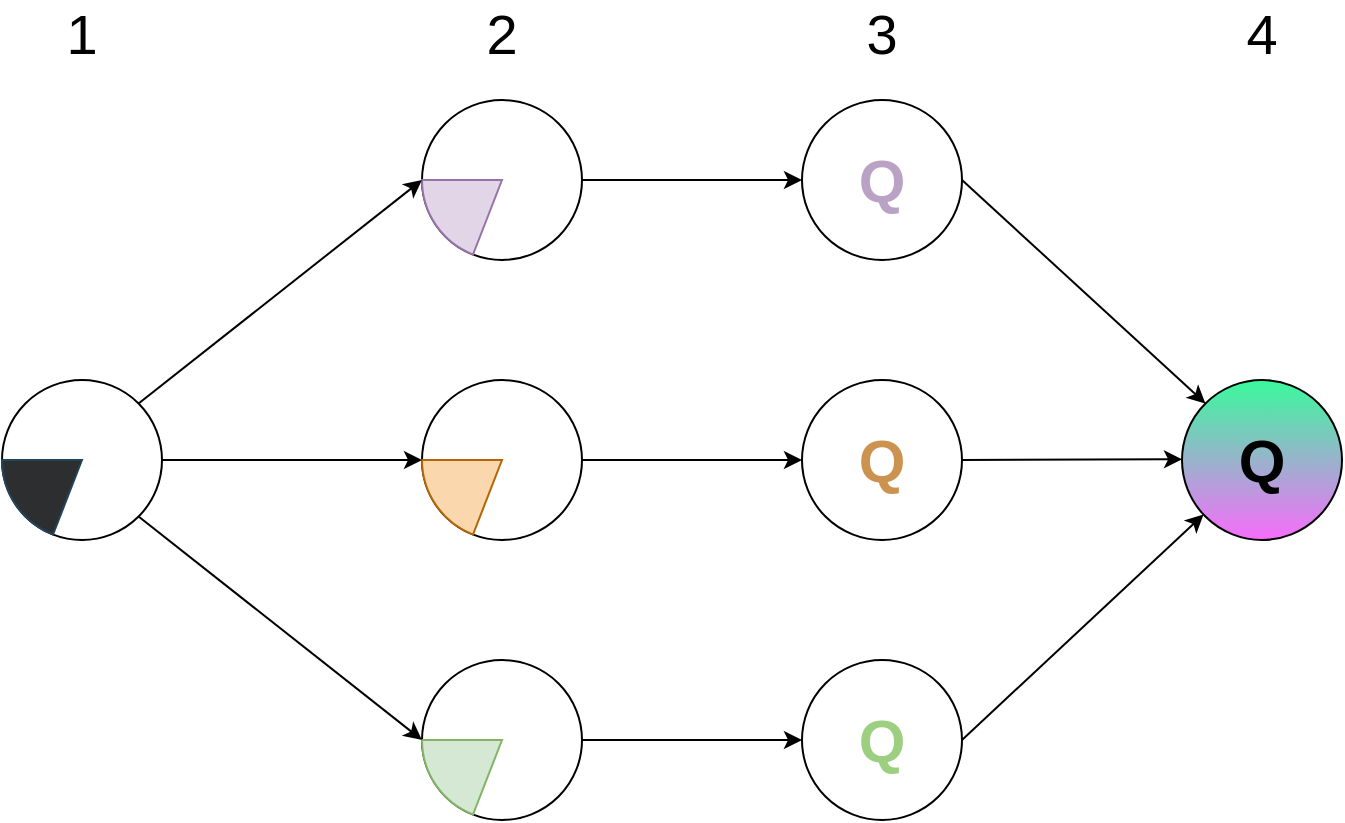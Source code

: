 <mxfile scale="1" border="0" disableSvgWarning="true">
    <diagram id="0gvh2OAsj7FihdWG6O1i" name="Page-1">
        <mxGraphModel dx="1934" dy="1426" grid="1" gridSize="10" guides="1" tooltips="1" connect="1" arrows="1" fold="1" page="1" pageScale="1" pageWidth="1169" pageHeight="827" math="0" shadow="0">
            <root>
                <mxCell id="0"/>
                <mxCell id="1" parent="0"/>
                <mxCell id="27" value="" style="group" parent="1" vertex="1" connectable="0">
                    <mxGeometry x="270" y="320" width="80" height="80" as="geometry"/>
                </mxCell>
                <mxCell id="2" value="" style="ellipse;whiteSpace=wrap;html=1;aspect=fixed;" parent="27" vertex="1">
                    <mxGeometry width="80" height="80" as="geometry"/>
                </mxCell>
                <mxCell id="26" value="" style="verticalLabelPosition=bottom;verticalAlign=top;html=1;shape=mxgraph.basic.pie;startAngle=0.559;endAngle=0.75;fillColor=#2d2e2f;strokeColor=#23445d;fillStyle=auto;gradientColor=none;" parent="27" vertex="1">
                    <mxGeometry width="80" height="80" as="geometry"/>
                </mxCell>
                <mxCell id="55" value="" style="group" parent="1" vertex="1" connectable="0">
                    <mxGeometry x="480" y="180" width="80" height="360" as="geometry"/>
                </mxCell>
                <mxCell id="46" value="" style="group" parent="55" vertex="1" connectable="0">
                    <mxGeometry y="140" width="80" height="80" as="geometry"/>
                </mxCell>
                <mxCell id="47" value="" style="ellipse;whiteSpace=wrap;html=1;aspect=fixed;" parent="46" vertex="1">
                    <mxGeometry width="80" height="80" as="geometry"/>
                </mxCell>
                <mxCell id="48" value="" style="verticalLabelPosition=bottom;verticalAlign=top;html=1;shape=mxgraph.basic.pie;startAngle=0.559;endAngle=0.75;fillColor=#fad7ac;strokeColor=#b46504;fillStyle=auto;" parent="46" vertex="1">
                    <mxGeometry width="80" height="80" as="geometry"/>
                </mxCell>
                <mxCell id="49" value="" style="group" parent="55" vertex="1" connectable="0">
                    <mxGeometry width="80" height="80" as="geometry"/>
                </mxCell>
                <mxCell id="50" value="" style="ellipse;whiteSpace=wrap;html=1;aspect=fixed;" parent="49" vertex="1">
                    <mxGeometry width="80" height="80" as="geometry"/>
                </mxCell>
                <mxCell id="51" value="" style="verticalLabelPosition=bottom;verticalAlign=top;html=1;shape=mxgraph.basic.pie;startAngle=0.559;endAngle=0.75;fillColor=#e1d5e7;strokeColor=#9673a6;fillStyle=auto;" parent="49" vertex="1">
                    <mxGeometry width="80" height="80" as="geometry"/>
                </mxCell>
                <mxCell id="52" value="" style="group" parent="55" vertex="1" connectable="0">
                    <mxGeometry y="280" width="80" height="80" as="geometry"/>
                </mxCell>
                <mxCell id="53" value="" style="ellipse;whiteSpace=wrap;html=1;aspect=fixed;" parent="52" vertex="1">
                    <mxGeometry width="80" height="80" as="geometry"/>
                </mxCell>
                <mxCell id="54" value="" style="verticalLabelPosition=bottom;verticalAlign=top;html=1;shape=mxgraph.basic.pie;startAngle=0.559;endAngle=0.75;fillColor=#d5e8d4;strokeColor=#82b366;fillStyle=auto;" parent="52" vertex="1">
                    <mxGeometry width="80" height="80" as="geometry"/>
                </mxCell>
                <mxCell id="59" style="edgeStyle=none;html=1;exitX=1;exitY=0;exitDx=0;exitDy=0;entryX=0;entryY=0.5;entryDx=0;entryDy=0;" parent="1" source="2" target="50" edge="1">
                    <mxGeometry relative="1" as="geometry"/>
                </mxCell>
                <mxCell id="60" style="edgeStyle=none;html=1;exitX=1;exitY=0.5;exitDx=0;exitDy=0;entryX=0;entryY=0.5;entryDx=0;entryDy=0;" parent="1" source="2" target="47" edge="1">
                    <mxGeometry relative="1" as="geometry"/>
                </mxCell>
                <mxCell id="61" style="edgeStyle=none;html=1;exitX=1;exitY=1;exitDx=0;exitDy=0;entryX=0;entryY=0.5;entryDx=0;entryDy=0;" parent="1" source="2" target="53" edge="1">
                    <mxGeometry relative="1" as="geometry"/>
                </mxCell>
                <mxCell id="62" value="" style="group" parent="1" vertex="1" connectable="0">
                    <mxGeometry x="670" y="180" width="80" height="360" as="geometry"/>
                </mxCell>
                <mxCell id="63" value="" style="group;fontStyle=1" parent="62" vertex="1" connectable="0">
                    <mxGeometry y="140" width="80" height="80" as="geometry"/>
                </mxCell>
                <mxCell id="64" value="&lt;span style=&quot;font-size: 30px;&quot;&gt;&lt;font color=&quot;#cb934f&quot;&gt;&lt;b&gt;Q&lt;/b&gt;&lt;/font&gt;&lt;/span&gt;" style="ellipse;whiteSpace=wrap;html=1;aspect=fixed;" parent="63" vertex="1">
                    <mxGeometry width="80" height="80" as="geometry"/>
                </mxCell>
                <mxCell id="66" value="" style="group;fontSize=20;fontStyle=1" parent="62" vertex="1" connectable="0">
                    <mxGeometry width="80" height="80" as="geometry"/>
                </mxCell>
                <mxCell id="67" value="&lt;font color=&quot;#baa2c5&quot; style=&quot;font-size: 30px;&quot;&gt;&lt;b&gt;Q&lt;/b&gt;&lt;/font&gt;" style="ellipse;whiteSpace=wrap;html=1;aspect=fixed;" parent="66" vertex="1">
                    <mxGeometry width="80" height="80" as="geometry"/>
                </mxCell>
                <mxCell id="69" value="" style="group;fontStyle=1" parent="62" vertex="1" connectable="0">
                    <mxGeometry y="280" width="80" height="80" as="geometry"/>
                </mxCell>
                <mxCell id="70" value="&lt;span style=&quot;font-size: 30px;&quot;&gt;&lt;font color=&quot;#9cd080&quot;&gt;&lt;b&gt;Q&lt;/b&gt;&lt;/font&gt;&lt;/span&gt;" style="ellipse;whiteSpace=wrap;html=1;aspect=fixed;" parent="69" vertex="1">
                    <mxGeometry width="80" height="80" as="geometry"/>
                </mxCell>
                <mxCell id="73" style="edgeStyle=none;html=1;exitX=1;exitY=0.5;exitDx=0;exitDy=0;entryX=0;entryY=0.5;entryDx=0;entryDy=0;" parent="1" source="50" target="67" edge="1">
                    <mxGeometry relative="1" as="geometry"/>
                </mxCell>
                <mxCell id="74" style="edgeStyle=none;html=1;exitX=1;exitY=0.5;exitDx=0;exitDy=0;entryX=0;entryY=0.5;entryDx=0;entryDy=0;" parent="1" source="47" target="64" edge="1">
                    <mxGeometry relative="1" as="geometry"/>
                </mxCell>
                <mxCell id="75" style="edgeStyle=none;html=1;exitX=1;exitY=0.5;exitDx=0;exitDy=0;entryX=0;entryY=0.5;entryDx=0;entryDy=0;" parent="1" source="53" target="70" edge="1">
                    <mxGeometry relative="1" as="geometry"/>
                </mxCell>
                <mxCell id="76" value="" style="group;labelBorderColor=default;" parent="1" vertex="1" connectable="0">
                    <mxGeometry x="860" y="320" width="80" height="80" as="geometry"/>
                </mxCell>
                <mxCell id="77" value="&lt;span style=&quot;font-size: 30px;&quot;&gt;Q&lt;/span&gt;" style="ellipse;whiteSpace=wrap;html=1;aspect=fixed;gradientColor=#f76dfb;fillColor=#39fa9c;fontStyle=1" parent="76" vertex="1">
                    <mxGeometry width="80" height="80" as="geometry"/>
                </mxCell>
                <mxCell id="79" style="edgeStyle=none;html=1;exitX=1;exitY=0.5;exitDx=0;exitDy=0;entryX=0;entryY=0;entryDx=0;entryDy=0;" parent="1" source="67" target="77" edge="1">
                    <mxGeometry relative="1" as="geometry"/>
                </mxCell>
                <mxCell id="80" style="edgeStyle=none;html=1;exitX=1;exitY=0.5;exitDx=0;exitDy=0;" parent="1" source="64" edge="1">
                    <mxGeometry relative="1" as="geometry">
                        <mxPoint x="860" y="359.647" as="targetPoint"/>
                    </mxGeometry>
                </mxCell>
                <mxCell id="81" style="edgeStyle=none;html=1;exitX=1;exitY=0.5;exitDx=0;exitDy=0;" parent="1" source="70" target="77" edge="1">
                    <mxGeometry relative="1" as="geometry"/>
                </mxCell>
                <mxCell id="82" value="1" style="text;html=1;strokeColor=none;fillColor=none;align=center;verticalAlign=middle;whiteSpace=wrap;rounded=0;fontSize=28;horizontal=1;perimeterSpacing=0;strokeWidth=1;fontStyle=0" parent="1" vertex="1">
                    <mxGeometry x="290" y="132" width="40" height="30" as="geometry"/>
                </mxCell>
                <mxCell id="83" value="2" style="text;html=1;strokeColor=none;fillColor=none;align=center;verticalAlign=middle;whiteSpace=wrap;rounded=0;fontSize=28;horizontal=1;perimeterSpacing=0;strokeWidth=1;fontStyle=0" parent="1" vertex="1">
                    <mxGeometry x="500" y="132" width="40" height="30" as="geometry"/>
                </mxCell>
                <mxCell id="84" value="3" style="text;html=1;strokeColor=none;fillColor=none;align=center;verticalAlign=middle;whiteSpace=wrap;rounded=0;fontSize=28;horizontal=1;perimeterSpacing=0;strokeWidth=1;fontStyle=0" parent="1" vertex="1">
                    <mxGeometry x="690" y="132" width="40" height="30" as="geometry"/>
                </mxCell>
                <mxCell id="85" value="4" style="text;html=1;strokeColor=none;fillColor=none;align=center;verticalAlign=middle;whiteSpace=wrap;rounded=0;fontSize=28;horizontal=1;perimeterSpacing=0;strokeWidth=1;fontStyle=0" parent="1" vertex="1">
                    <mxGeometry x="880" y="132" width="40" height="30" as="geometry"/>
                </mxCell>
            </root>
        </mxGraphModel>
    </diagram>
    <diagram name="Copy of Page-1" id="CojiblrB5VXtSkPqgOhi">
        <mxGraphModel dx="1257" dy="927" grid="1" gridSize="10" guides="1" tooltips="1" connect="1" arrows="1" fold="1" page="1" pageScale="1" pageWidth="1169" pageHeight="827" math="0" shadow="0">
            <root>
                <mxCell id="CPfy6XFEmHu2QJ5gt0Va-0"/>
                <mxCell id="CPfy6XFEmHu2QJ5gt0Va-1" parent="CPfy6XFEmHu2QJ5gt0Va-0"/>
                <mxCell id="CPfy6XFEmHu2QJ5gt0Va-2" value="" style="group" vertex="1" connectable="0" parent="CPfy6XFEmHu2QJ5gt0Va-1">
                    <mxGeometry x="270" y="320" width="80" height="80" as="geometry"/>
                </mxCell>
                <mxCell id="CPfy6XFEmHu2QJ5gt0Va-3" value="" style="ellipse;whiteSpace=wrap;html=1;aspect=fixed;" vertex="1" parent="CPfy6XFEmHu2QJ5gt0Va-2">
                    <mxGeometry width="80" height="80" as="geometry"/>
                </mxCell>
                <mxCell id="CPfy6XFEmHu2QJ5gt0Va-4" value="" style="verticalLabelPosition=bottom;verticalAlign=top;html=1;shape=mxgraph.basic.pie;startAngle=0.559;endAngle=0.75;fillColor=#2d2e2f;strokeColor=#23445d;fillStyle=auto;gradientColor=none;" vertex="1" parent="CPfy6XFEmHu2QJ5gt0Va-2">
                    <mxGeometry width="80" height="80" as="geometry"/>
                </mxCell>
                <mxCell id="CPfy6XFEmHu2QJ5gt0Va-5" value="" style="group" vertex="1" connectable="0" parent="CPfy6XFEmHu2QJ5gt0Va-1">
                    <mxGeometry x="480" y="180" width="80" height="360" as="geometry"/>
                </mxCell>
                <mxCell id="CPfy6XFEmHu2QJ5gt0Va-6" value="" style="group" vertex="1" connectable="0" parent="CPfy6XFEmHu2QJ5gt0Va-5">
                    <mxGeometry y="140" width="80" height="80" as="geometry"/>
                </mxCell>
                <mxCell id="CPfy6XFEmHu2QJ5gt0Va-7" value="" style="ellipse;whiteSpace=wrap;html=1;aspect=fixed;" vertex="1" parent="CPfy6XFEmHu2QJ5gt0Va-6">
                    <mxGeometry width="80" height="80" as="geometry"/>
                </mxCell>
                <mxCell id="CPfy6XFEmHu2QJ5gt0Va-8" value="" style="verticalLabelPosition=bottom;verticalAlign=top;html=1;shape=mxgraph.basic.pie;startAngle=0.559;endAngle=0.75;fillColor=#fad7ac;strokeColor=#b46504;fillStyle=auto;" vertex="1" parent="CPfy6XFEmHu2QJ5gt0Va-6">
                    <mxGeometry width="80" height="80" as="geometry"/>
                </mxCell>
                <mxCell id="CPfy6XFEmHu2QJ5gt0Va-9" value="" style="group" vertex="1" connectable="0" parent="CPfy6XFEmHu2QJ5gt0Va-5">
                    <mxGeometry width="80" height="80" as="geometry"/>
                </mxCell>
                <mxCell id="CPfy6XFEmHu2QJ5gt0Va-10" value="" style="ellipse;whiteSpace=wrap;html=1;aspect=fixed;" vertex="1" parent="CPfy6XFEmHu2QJ5gt0Va-9">
                    <mxGeometry width="80" height="80" as="geometry"/>
                </mxCell>
                <mxCell id="CPfy6XFEmHu2QJ5gt0Va-11" value="" style="verticalLabelPosition=bottom;verticalAlign=top;html=1;shape=mxgraph.basic.pie;startAngle=0.559;endAngle=0.75;fillColor=#e1d5e7;strokeColor=#9673a6;fillStyle=auto;" vertex="1" parent="CPfy6XFEmHu2QJ5gt0Va-9">
                    <mxGeometry width="80" height="80" as="geometry"/>
                </mxCell>
                <mxCell id="CPfy6XFEmHu2QJ5gt0Va-12" value="" style="group" vertex="1" connectable="0" parent="CPfy6XFEmHu2QJ5gt0Va-5">
                    <mxGeometry y="280" width="80" height="80" as="geometry"/>
                </mxCell>
                <mxCell id="CPfy6XFEmHu2QJ5gt0Va-13" value="" style="ellipse;whiteSpace=wrap;html=1;aspect=fixed;" vertex="1" parent="CPfy6XFEmHu2QJ5gt0Va-12">
                    <mxGeometry width="80" height="80" as="geometry"/>
                </mxCell>
                <mxCell id="CPfy6XFEmHu2QJ5gt0Va-14" value="" style="verticalLabelPosition=bottom;verticalAlign=top;html=1;shape=mxgraph.basic.pie;startAngle=0.559;endAngle=0.75;fillColor=#d5e8d4;strokeColor=#82b366;fillStyle=auto;" vertex="1" parent="CPfy6XFEmHu2QJ5gt0Va-12">
                    <mxGeometry width="80" height="80" as="geometry"/>
                </mxCell>
                <mxCell id="CPfy6XFEmHu2QJ5gt0Va-15" style="edgeStyle=none;html=1;exitX=1;exitY=0;exitDx=0;exitDy=0;entryX=0;entryY=0.5;entryDx=0;entryDy=0;" edge="1" parent="CPfy6XFEmHu2QJ5gt0Va-1" source="CPfy6XFEmHu2QJ5gt0Va-3" target="CPfy6XFEmHu2QJ5gt0Va-10">
                    <mxGeometry relative="1" as="geometry"/>
                </mxCell>
                <mxCell id="CPfy6XFEmHu2QJ5gt0Va-16" style="edgeStyle=none;html=1;exitX=1;exitY=0.5;exitDx=0;exitDy=0;entryX=0;entryY=0.5;entryDx=0;entryDy=0;" edge="1" parent="CPfy6XFEmHu2QJ5gt0Va-1" source="CPfy6XFEmHu2QJ5gt0Va-3" target="CPfy6XFEmHu2QJ5gt0Va-7">
                    <mxGeometry relative="1" as="geometry"/>
                </mxCell>
                <mxCell id="CPfy6XFEmHu2QJ5gt0Va-17" style="edgeStyle=none;html=1;exitX=1;exitY=1;exitDx=0;exitDy=0;entryX=0;entryY=0.5;entryDx=0;entryDy=0;" edge="1" parent="CPfy6XFEmHu2QJ5gt0Va-1" source="CPfy6XFEmHu2QJ5gt0Va-3" target="CPfy6XFEmHu2QJ5gt0Va-13">
                    <mxGeometry relative="1" as="geometry"/>
                </mxCell>
                <mxCell id="CPfy6XFEmHu2QJ5gt0Va-18" value="" style="group" vertex="1" connectable="0" parent="CPfy6XFEmHu2QJ5gt0Va-1">
                    <mxGeometry x="670" y="180" width="80" height="360" as="geometry"/>
                </mxCell>
                <mxCell id="CPfy6XFEmHu2QJ5gt0Va-19" value="" style="group" vertex="1" connectable="0" parent="CPfy6XFEmHu2QJ5gt0Va-18">
                    <mxGeometry y="140" width="80" height="80" as="geometry"/>
                </mxCell>
                <mxCell id="CPfy6XFEmHu2QJ5gt0Va-20" value="" style="ellipse;whiteSpace=wrap;html=1;aspect=fixed;" vertex="1" parent="CPfy6XFEmHu2QJ5gt0Va-19">
                    <mxGeometry width="80" height="80" as="geometry"/>
                </mxCell>
                <mxCell id="CPfy6XFEmHu2QJ5gt0Va-21" value="" style="verticalLabelPosition=bottom;verticalAlign=top;html=1;shape=mxgraph.basic.pie;startAngle=0.559;endAngle=0.75;fillColor=#fad7ac;strokeColor=#b46504;fillStyle=auto;" vertex="1" parent="CPfy6XFEmHu2QJ5gt0Va-19">
                    <mxGeometry width="80" height="80" as="geometry"/>
                </mxCell>
                <mxCell id="CPfy6XFEmHu2QJ5gt0Va-22" value="" style="group" vertex="1" connectable="0" parent="CPfy6XFEmHu2QJ5gt0Va-18">
                    <mxGeometry width="80" height="80" as="geometry"/>
                </mxCell>
                <mxCell id="CPfy6XFEmHu2QJ5gt0Va-23" value="" style="ellipse;whiteSpace=wrap;html=1;aspect=fixed;" vertex="1" parent="CPfy6XFEmHu2QJ5gt0Va-22">
                    <mxGeometry width="80" height="80" as="geometry"/>
                </mxCell>
                <mxCell id="CPfy6XFEmHu2QJ5gt0Va-24" value="" style="verticalLabelPosition=bottom;verticalAlign=top;html=1;shape=mxgraph.basic.pie;startAngle=0.559;endAngle=0.75;fillColor=#e1d5e7;strokeColor=#9673a6;fillStyle=auto;" vertex="1" parent="CPfy6XFEmHu2QJ5gt0Va-22">
                    <mxGeometry width="80" height="80" as="geometry"/>
                </mxCell>
                <mxCell id="CPfy6XFEmHu2QJ5gt0Va-25" value="" style="group" vertex="1" connectable="0" parent="CPfy6XFEmHu2QJ5gt0Va-18">
                    <mxGeometry y="280" width="80" height="80" as="geometry"/>
                </mxCell>
                <mxCell id="CPfy6XFEmHu2QJ5gt0Va-26" value="" style="ellipse;whiteSpace=wrap;html=1;aspect=fixed;" vertex="1" parent="CPfy6XFEmHu2QJ5gt0Va-25">
                    <mxGeometry width="80" height="80" as="geometry"/>
                </mxCell>
                <mxCell id="CPfy6XFEmHu2QJ5gt0Va-27" value="" style="verticalLabelPosition=bottom;verticalAlign=top;html=1;shape=mxgraph.basic.pie;startAngle=0.559;endAngle=0.75;fillColor=#d5e8d4;strokeColor=#82b366;fillStyle=auto;" vertex="1" parent="CPfy6XFEmHu2QJ5gt0Va-25">
                    <mxGeometry width="80" height="80" as="geometry"/>
                </mxCell>
                <mxCell id="CPfy6XFEmHu2QJ5gt0Va-28" style="edgeStyle=none;html=1;exitX=1;exitY=0.5;exitDx=0;exitDy=0;entryX=0;entryY=0.5;entryDx=0;entryDy=0;" edge="1" parent="CPfy6XFEmHu2QJ5gt0Va-1" source="CPfy6XFEmHu2QJ5gt0Va-10" target="CPfy6XFEmHu2QJ5gt0Va-23">
                    <mxGeometry relative="1" as="geometry"/>
                </mxCell>
                <mxCell id="CPfy6XFEmHu2QJ5gt0Va-29" style="edgeStyle=none;html=1;exitX=1;exitY=0.5;exitDx=0;exitDy=0;entryX=0;entryY=0.5;entryDx=0;entryDy=0;" edge="1" parent="CPfy6XFEmHu2QJ5gt0Va-1" source="CPfy6XFEmHu2QJ5gt0Va-7" target="CPfy6XFEmHu2QJ5gt0Va-20">
                    <mxGeometry relative="1" as="geometry"/>
                </mxCell>
                <mxCell id="CPfy6XFEmHu2QJ5gt0Va-30" style="edgeStyle=none;html=1;exitX=1;exitY=0.5;exitDx=0;exitDy=0;entryX=0;entryY=0.5;entryDx=0;entryDy=0;" edge="1" parent="CPfy6XFEmHu2QJ5gt0Va-1" source="CPfy6XFEmHu2QJ5gt0Va-13" target="CPfy6XFEmHu2QJ5gt0Va-26">
                    <mxGeometry relative="1" as="geometry"/>
                </mxCell>
                <mxCell id="CPfy6XFEmHu2QJ5gt0Va-31" value="" style="group" vertex="1" connectable="0" parent="CPfy6XFEmHu2QJ5gt0Va-1">
                    <mxGeometry x="860" y="320" width="80" height="80" as="geometry"/>
                </mxCell>
                <mxCell id="CPfy6XFEmHu2QJ5gt0Va-32" value="" style="ellipse;whiteSpace=wrap;html=1;aspect=fixed;" vertex="1" parent="CPfy6XFEmHu2QJ5gt0Va-31">
                    <mxGeometry width="80" height="80" as="geometry"/>
                </mxCell>
                <mxCell id="CPfy6XFEmHu2QJ5gt0Va-33" value="" style="verticalLabelPosition=bottom;verticalAlign=top;html=1;shape=mxgraph.basic.pie;startAngle=0.559;endAngle=0.75;fillColor=#33FF99;strokeColor=#666666;fillStyle=auto;fontColor=#333333;gradientColor=#FF66FF;" vertex="1" parent="CPfy6XFEmHu2QJ5gt0Va-31">
                    <mxGeometry width="80" height="80" as="geometry"/>
                </mxCell>
                <mxCell id="CPfy6XFEmHu2QJ5gt0Va-34" style="edgeStyle=none;html=1;exitX=1;exitY=0.5;exitDx=0;exitDy=0;entryX=0;entryY=0;entryDx=0;entryDy=0;" edge="1" parent="CPfy6XFEmHu2QJ5gt0Va-1" source="CPfy6XFEmHu2QJ5gt0Va-23" target="CPfy6XFEmHu2QJ5gt0Va-32">
                    <mxGeometry relative="1" as="geometry"/>
                </mxCell>
                <mxCell id="CPfy6XFEmHu2QJ5gt0Va-35" style="edgeStyle=none;html=1;exitX=1;exitY=0.5;exitDx=0;exitDy=0;" edge="1" parent="CPfy6XFEmHu2QJ5gt0Va-1" source="CPfy6XFEmHu2QJ5gt0Va-20">
                    <mxGeometry relative="1" as="geometry">
                        <mxPoint x="860" y="359.647" as="targetPoint"/>
                    </mxGeometry>
                </mxCell>
                <mxCell id="CPfy6XFEmHu2QJ5gt0Va-36" style="edgeStyle=none;html=1;exitX=1;exitY=0.5;exitDx=0;exitDy=0;" edge="1" parent="CPfy6XFEmHu2QJ5gt0Va-1" source="CPfy6XFEmHu2QJ5gt0Va-26" target="CPfy6XFEmHu2QJ5gt0Va-32">
                    <mxGeometry relative="1" as="geometry"/>
                </mxCell>
                <mxCell id="CPfy6XFEmHu2QJ5gt0Va-37" value="1" style="text;html=1;strokeColor=none;fillColor=none;align=center;verticalAlign=middle;whiteSpace=wrap;rounded=0;fontSize=21;horizontal=1;perimeterSpacing=0;strokeWidth=1;fontStyle=4" vertex="1" parent="CPfy6XFEmHu2QJ5gt0Va-1">
                    <mxGeometry x="290" y="132" width="40" height="30" as="geometry"/>
                </mxCell>
                <mxCell id="CPfy6XFEmHu2QJ5gt0Va-38" value="2" style="text;html=1;strokeColor=none;fillColor=none;align=center;verticalAlign=middle;whiteSpace=wrap;rounded=0;fontSize=21;horizontal=1;perimeterSpacing=0;strokeWidth=1;fontStyle=4" vertex="1" parent="CPfy6XFEmHu2QJ5gt0Va-1">
                    <mxGeometry x="500" y="132" width="40" height="30" as="geometry"/>
                </mxCell>
                <mxCell id="CPfy6XFEmHu2QJ5gt0Va-39" value="3" style="text;html=1;strokeColor=none;fillColor=none;align=center;verticalAlign=middle;whiteSpace=wrap;rounded=0;fontSize=21;horizontal=1;perimeterSpacing=0;strokeWidth=1;fontStyle=4" vertex="1" parent="CPfy6XFEmHu2QJ5gt0Va-1">
                    <mxGeometry x="690" y="132" width="40" height="30" as="geometry"/>
                </mxCell>
                <mxCell id="CPfy6XFEmHu2QJ5gt0Va-40" value="4" style="text;html=1;strokeColor=none;fillColor=none;align=center;verticalAlign=middle;whiteSpace=wrap;rounded=0;fontSize=21;horizontal=1;perimeterSpacing=0;strokeWidth=1;fontStyle=4" vertex="1" parent="CPfy6XFEmHu2QJ5gt0Va-1">
                    <mxGeometry x="880" y="132" width="40" height="30" as="geometry"/>
                </mxCell>
            </root>
        </mxGraphModel>
    </diagram>
    <diagram id="_AbinS22xeQgzpXH0r27" name="Page-2">
        <mxGraphModel dx="1257" dy="927" grid="1" gridSize="10" guides="1" tooltips="1" connect="1" arrows="1" fold="1" page="1" pageScale="1" pageWidth="1169" pageHeight="827" math="0" shadow="0">
            <root>
                <mxCell id="0"/>
                <mxCell id="1" parent="0"/>
                <mxCell id="GowCKP9zJk06O4tKPLup-1" value="" style="edgeStyle=none;orthogonalLoop=1;jettySize=auto;html=1;endArrow=none;endFill=0;curved=1;dashed=1;shadow=0;" parent="1" edge="1">
                    <mxGeometry width="80" relative="1" as="geometry">
                        <mxPoint x="400" y="520" as="sourcePoint"/>
                        <mxPoint x="480" y="520" as="targetPoint"/>
                        <Array as="points">
                            <mxPoint x="420" y="520"/>
                            <mxPoint x="440" y="470"/>
                            <mxPoint x="460" y="520"/>
                        </Array>
                    </mxGeometry>
                </mxCell>
                <mxCell id="GowCKP9zJk06O4tKPLup-2" value="" style="curved=1;endArrow=none;html=1;strokeColor=#006eaf;strokeWidth=2;fontColor=#0a0a0a;endFill=0;noJump=0;flowAnimation=0;ignoreEdge=0;orthogonalLoop=0;orthogonal=0;enumerate=0;comic=0;fixDash=0;snapToPoint=0;entryX=0.994;entryY=0.42;entryDx=0;entryDy=0;entryPerimeter=0;targetPerimeterSpacing=0;shadow=0;endSize=6;" parent="1" edge="1">
                    <mxGeometry width="50" height="50" relative="1" as="geometry">
                        <mxPoint x="563" y="435" as="sourcePoint"/>
                        <mxPoint x="562.18" y="373.84" as="targetPoint"/>
                        <Array as="points">
                            <mxPoint x="563" y="415"/>
                            <mxPoint x="590" y="395"/>
                            <mxPoint x="560" y="380"/>
                        </Array>
                    </mxGeometry>
                </mxCell>
                <mxCell id="GowCKP9zJk06O4tKPLup-3" value="" style="edgeStyle=none;orthogonalLoop=1;jettySize=auto;html=1;endArrow=none;endFill=0;curved=1;" parent="1" edge="1">
                    <mxGeometry width="80" relative="1" as="geometry">
                        <mxPoint x="400" y="520" as="sourcePoint"/>
                        <mxPoint x="480" y="520" as="targetPoint"/>
                        <Array as="points">
                            <mxPoint x="410" y="520"/>
                            <mxPoint x="430" y="480"/>
                            <mxPoint x="440" y="530"/>
                            <mxPoint x="450" y="480"/>
                            <mxPoint x="470" y="520"/>
                        </Array>
                    </mxGeometry>
                </mxCell>
            </root>
        </mxGraphModel>
    </diagram>
</mxfile>